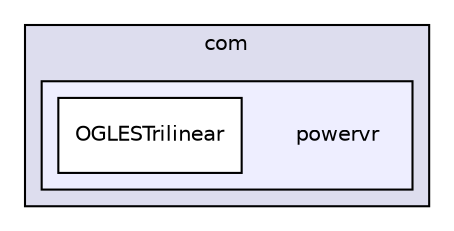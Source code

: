 digraph "PVR/SDK_3.4/Examples/Intermediate/Trilinear/OGLES/Build/Android/src/com/powervr" {
  compound=true
  node [ fontsize="10", fontname="Helvetica"];
  edge [ labelfontsize="10", labelfontname="Helvetica"];
  subgraph clusterdir_51cb4ffe7aabbfde0d1ac4886422b809 {
    graph [ bgcolor="#ddddee", pencolor="black", label="com" fontname="Helvetica", fontsize="10", URL="dir_51cb4ffe7aabbfde0d1ac4886422b809.html"]
  subgraph clusterdir_8b288407333bd044f97ae72dd6568002 {
    graph [ bgcolor="#eeeeff", pencolor="black", label="" URL="dir_8b288407333bd044f97ae72dd6568002.html"];
    dir_8b288407333bd044f97ae72dd6568002 [shape=plaintext label="powervr"];
    dir_035f3b21d4e2e8bf0e2fa71d9d009554 [shape=box label="OGLESTrilinear" color="black" fillcolor="white" style="filled" URL="dir_035f3b21d4e2e8bf0e2fa71d9d009554.html"];
  }
  }
}
